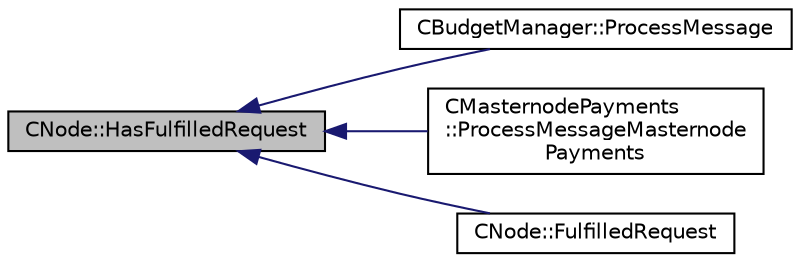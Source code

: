 digraph "CNode::HasFulfilledRequest"
{
  edge [fontname="Helvetica",fontsize="10",labelfontname="Helvetica",labelfontsize="10"];
  node [fontname="Helvetica",fontsize="10",shape=record];
  rankdir="LR";
  Node210 [label="CNode::HasFulfilledRequest",height=0.2,width=0.4,color="black", fillcolor="grey75", style="filled", fontcolor="black"];
  Node210 -> Node211 [dir="back",color="midnightblue",fontsize="10",style="solid",fontname="Helvetica"];
  Node211 [label="CBudgetManager::ProcessMessage",height=0.2,width=0.4,color="black", fillcolor="white", style="filled",URL="$class_c_budget_manager.html#a3fc235d528e37ec1c66789f3bfed1878"];
  Node210 -> Node212 [dir="back",color="midnightblue",fontsize="10",style="solid",fontname="Helvetica"];
  Node212 [label="CMasternodePayments\l::ProcessMessageMasternode\lPayments",height=0.2,width=0.4,color="black", fillcolor="white", style="filled",URL="$class_c_masternode_payments.html#a8884bca6edff64f731b3c42ea4693251"];
  Node210 -> Node213 [dir="back",color="midnightblue",fontsize="10",style="solid",fontname="Helvetica"];
  Node213 [label="CNode::FulfilledRequest",height=0.2,width=0.4,color="black", fillcolor="white", style="filled",URL="$class_c_node.html#a5b378bdd447e2f1e63ced2ae5b36ed76"];
}
